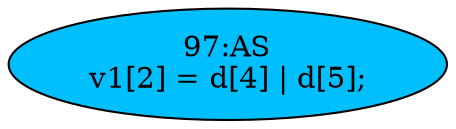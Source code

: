 strict digraph "" {
	node [label="\N"];
	"97:AS"	 [ast="<pyverilog.vparser.ast.Assign object at 0x7fee2312a750>",
		def_var="['v1']",
		fillcolor=deepskyblue,
		label="97:AS
v1[2] = d[4] | d[5];",
		statements="[]",
		style=filled,
		typ=Assign,
		use_var="['d', 'd']"];
}

